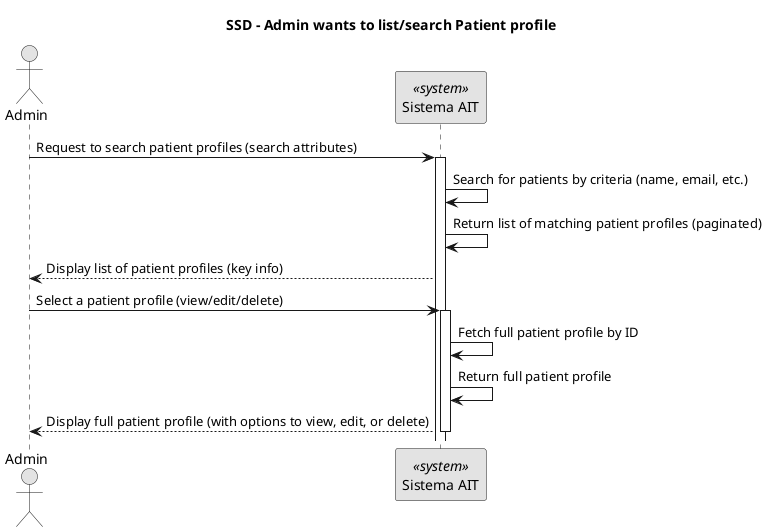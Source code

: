 @startuml
skinparam monochrome true
skinparam packageStyle rectangle
skinparam shadowing false

title SSD - Admin wants to list/search Patient profile

actor "Admin" as Admin
participant "Sistema AIT" as System <<system>>

Admin -> System : Request to search patient profiles (search attributes)
activate System

    System -> System : Search for patients by criteria (name, email, etc.)
    System -> System : Return list of matching patient profiles (paginated)

System --> Admin : Display list of patient profiles (key info)

Admin -> System : Select a patient profile (view/edit/delete)
activate System

    System -> System : Fetch full patient profile by ID
    System -> System : Return full patient profile
    
System --> Admin : Display full patient profile (with options to view, edit, or delete)
deactivate System

@enduml
